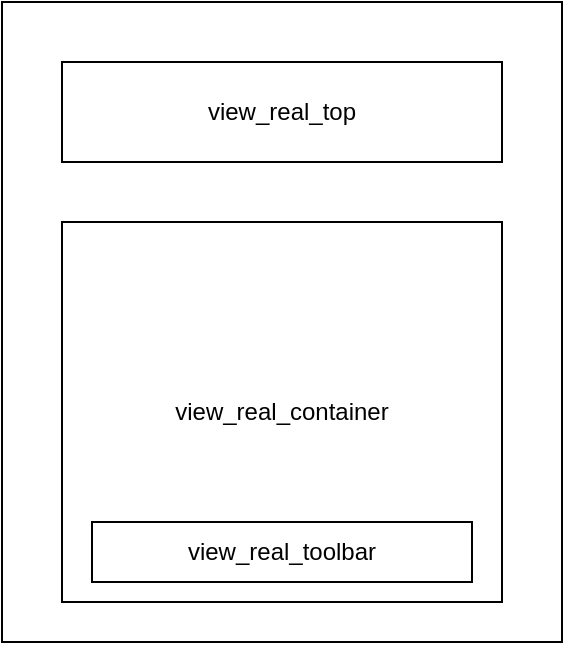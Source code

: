 <mxfile version="15.0.3" type="github">
  <diagram id="NFOltOaweCntKThQr3wI" name="Page-1">
    <mxGraphModel dx="1422" dy="762" grid="1" gridSize="10" guides="1" tooltips="1" connect="1" arrows="1" fold="1" page="1" pageScale="1" pageWidth="827" pageHeight="1169" math="0" shadow="0">
      <root>
        <mxCell id="0" />
        <mxCell id="1" parent="0" />
        <mxCell id="sI3RMVEQADltId2xBofF-1" value="" style="rounded=0;whiteSpace=wrap;html=1;" vertex="1" parent="1">
          <mxGeometry x="240" y="160" width="280" height="320" as="geometry" />
        </mxCell>
        <mxCell id="sI3RMVEQADltId2xBofF-2" value="view_real_top" style="rounded=0;whiteSpace=wrap;html=1;" vertex="1" parent="1">
          <mxGeometry x="270" y="190" width="220" height="50" as="geometry" />
        </mxCell>
        <mxCell id="sI3RMVEQADltId2xBofF-5" value="view_real_container" style="rounded=0;whiteSpace=wrap;html=1;" vertex="1" parent="1">
          <mxGeometry x="270" y="270" width="220" height="190" as="geometry" />
        </mxCell>
        <mxCell id="sI3RMVEQADltId2xBofF-6" value="view_real_toolbar" style="rounded=0;whiteSpace=wrap;html=1;" vertex="1" parent="1">
          <mxGeometry x="285" y="420" width="190" height="30" as="geometry" />
        </mxCell>
      </root>
    </mxGraphModel>
  </diagram>
</mxfile>
